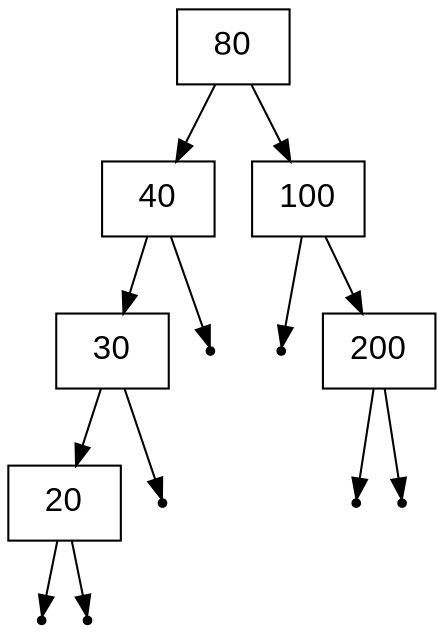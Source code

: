 digraph BST {
    node [fontname="Arial"
    fontsize = "16"
    shape = "record"];
node9[label="{80}"];
node9 -> node10;
node10[label="{40}"];
node10 -> node11;
node11[label="{30}"];
node11 -> node12;
node12[label="{20}"];
    null13[shape=point];
    node12 -> null13;
    null14[shape=point];
    node12 -> null14;
    null15[shape=point];
    node11 -> null15;
    null16[shape=point];
    node10 -> null16;
node9 -> node13;
node13[label="{100}"];
    null17[shape=point];
    node13 -> null17;
node13 -> node14;
node14[label="{200}"];
    null18[shape=point];
    node14 -> null18;
    null19[shape=point];
    node14 -> null19;
}
